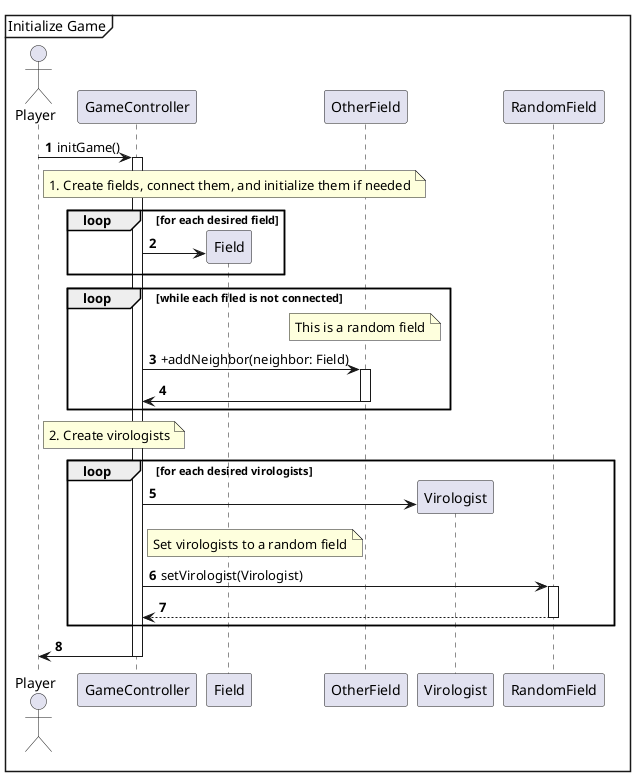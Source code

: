 @startuml
'https://plantuml.com/sequence-diagram

autonumber

mainframe Initialize Game

actor Player
Player -> GameController++: initGame()

note right of Player
1. Create fields, connect them, and initialize them if needed
end note

loop for each desired field
    GameController -> Field**:
end loop

loop while each filed is not connected

    note over OtherField
        This is a random field
    end note
    GameController -> OtherField++: +addNeighbor(neighbor: Field)
    OtherField -> GameController--
end loop

note right of Player
2. Create virologists
end note

loop for each desired virologists
    GameController -> Virologist**
    note right of GameController
        Set virologists to a random field
    end note
    GameController -> RandomField++: setVirologist(Virologist)
    RandomField --> GameController--
end loop

GameController -> Player--

@enduml

